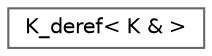 digraph "类继承关系图"
{
 // LATEX_PDF_SIZE
  bgcolor="transparent";
  edge [fontname=Helvetica,fontsize=10,labelfontname=Helvetica,labelfontsize=10];
  node [fontname=Helvetica,fontsize=10,shape=box,height=0.2,width=0.4];
  rankdir="LR";
  Node0 [id="Node000000",label="K_deref\< K & \>",height=0.2,width=0.4,color="grey40", fillcolor="white", style="filled",URL="$struct_k__deref_3_01_k_01_6_01_4.html",tooltip=" "];
}
